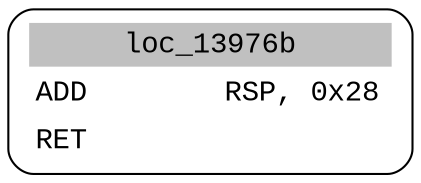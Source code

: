 digraph asm_graph {
1941 [
shape="Mrecord" fontname="Courier New"label =<<table border="0" cellborder="0" cellpadding="3"><tr><td align="center" colspan="2" bgcolor="grey">loc_13976b</td></tr><tr><td align="left">ADD        RSP, 0x28</td></tr><tr><td align="left">RET        </td></tr></table>> ];
}